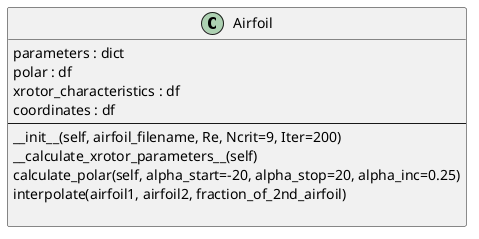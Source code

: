 @startuml
class Airfoil {
  parameters : dict
  polar : df
  xrotor_characteristics : df
  coordinates : df
  --
  __init__(self, airfoil_filename, Re, Ncrit=9, Iter=200)
  __calculate_xrotor_parameters__(self)
  calculate_polar(self, alpha_start=-20, alpha_stop=20, alpha_inc=0.25)
  interpolate(airfoil1, airfoil2, fraction_of_2nd_airfoil)

}
@enduml
